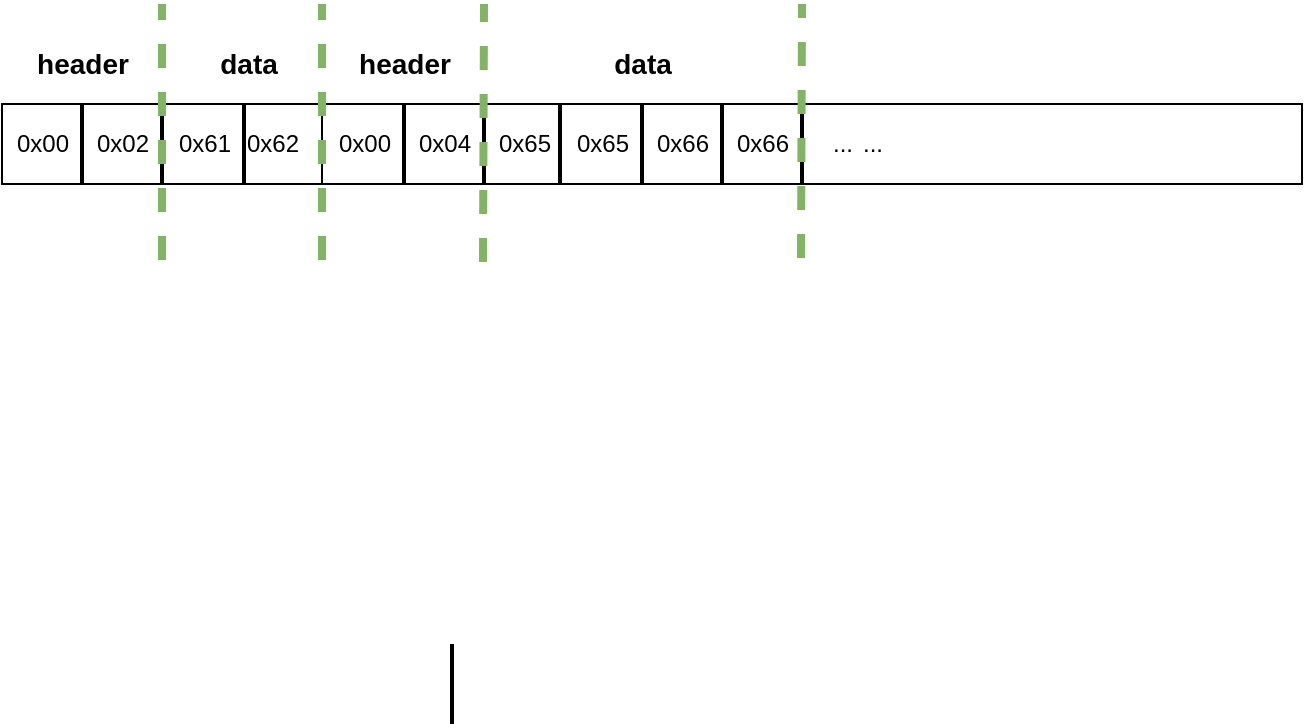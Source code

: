 <mxfile version="13.1.3">
    <diagram id="6hGFLwfOUW9BJ-s0fimq" name="Page-1">
        <mxGraphModel dx="1355" dy="506" grid="1" gridSize="10" guides="1" tooltips="1" connect="1" arrows="1" fold="1" page="1" pageScale="1" pageWidth="827" pageHeight="1169" math="0" shadow="0">
            <root>
                <mxCell id="0"/>
                <mxCell id="1" parent="0"/>
                <mxCell id="2" value="" style="rounded=0;whiteSpace=wrap;html=1;strokeWidth=1;perimeterSpacing=1;shadow=0;glass=0;gradientColor=none;" vertex="1" parent="1">
                    <mxGeometry x="40" y="160" width="650" height="40" as="geometry"/>
                </mxCell>
                <mxCell id="6" value="" style="line;strokeWidth=2;direction=south;html=1;" vertex="1" parent="1">
                    <mxGeometry x="236" y="160" width="10" height="40" as="geometry"/>
                </mxCell>
                <mxCell id="11" value="" style="rounded=0;whiteSpace=wrap;html=1;shadow=0;glass=0;strokeWidth=1;" vertex="1" parent="1">
                    <mxGeometry x="40" y="160" width="160" height="40" as="geometry"/>
                </mxCell>
                <mxCell id="12" value="header" style="text;strokeColor=none;fillColor=none;html=1;fontSize=14;fontStyle=1;verticalAlign=middle;align=center;rounded=0;shadow=0;glass=0;" vertex="1" parent="1">
                    <mxGeometry x="52.5" y="120" width="55" height="40" as="geometry"/>
                </mxCell>
                <mxCell id="5" value="" style="line;strokeWidth=2;direction=south;html=1;" vertex="1" parent="1">
                    <mxGeometry x="75" y="160" width="10" height="40" as="geometry"/>
                </mxCell>
                <mxCell id="15" value="" style="line;strokeWidth=2;direction=south;html=1;" vertex="1" parent="1">
                    <mxGeometry x="115" y="160" width="10" height="40" as="geometry"/>
                </mxCell>
                <mxCell id="16" value="" style="line;strokeWidth=2;direction=south;html=1;" vertex="1" parent="1">
                    <mxGeometry x="156" y="160" width="10" height="40" as="geometry"/>
                </mxCell>
                <mxCell id="17" value="0x00" style="text;html=1;align=center;verticalAlign=middle;resizable=0;points=[];autosize=1;" vertex="1" parent="1">
                    <mxGeometry x="40" y="170" width="40" height="20" as="geometry"/>
                </mxCell>
                <mxCell id="18" value="0x02" style="text;html=1;align=center;verticalAlign=middle;resizable=0;points=[];autosize=1;" vertex="1" parent="1">
                    <mxGeometry x="80" y="170" width="40" height="20" as="geometry"/>
                </mxCell>
                <mxCell id="19" value="0x61" style="text;html=1;align=center;verticalAlign=middle;resizable=0;points=[];autosize=1;" vertex="1" parent="1">
                    <mxGeometry x="121" y="170" width="40" height="20" as="geometry"/>
                </mxCell>
                <mxCell id="20" value="0x62" style="text;html=1;align=center;verticalAlign=middle;resizable=0;points=[];autosize=1;" vertex="1" parent="1">
                    <mxGeometry x="155" y="170" width="40" height="20" as="geometry"/>
                </mxCell>
                <mxCell id="21" value="data" style="text;strokeColor=none;fillColor=none;html=1;fontSize=14;fontStyle=1;verticalAlign=middle;align=center;rounded=0;shadow=0;glass=0;" vertex="1" parent="1">
                    <mxGeometry x="135" y="120" width="55" height="40" as="geometry"/>
                </mxCell>
                <mxCell id="22" value="" style="endArrow=none;dashed=1;html=1;fillColor=#d5e8d4;strokeColor=#82b366;strokeWidth=4;" edge="1" parent="1">
                    <mxGeometry width="50" height="50" relative="1" as="geometry">
                        <mxPoint x="120" y="238" as="sourcePoint"/>
                        <mxPoint x="120" y="110" as="targetPoint"/>
                    </mxGeometry>
                </mxCell>
                <mxCell id="23" value="" style="line;strokeWidth=2;direction=south;html=1;" vertex="1" parent="1">
                    <mxGeometry x="276" y="160" width="10" height="40" as="geometry"/>
                </mxCell>
                <mxCell id="24" value="" style="line;strokeWidth=2;direction=south;html=1;" vertex="1" parent="1">
                    <mxGeometry x="260" y="430" width="10" height="40" as="geometry"/>
                </mxCell>
                <mxCell id="25" value="" style="line;strokeWidth=2;direction=south;html=1;" vertex="1" parent="1">
                    <mxGeometry x="314" y="160" width="10" height="40" as="geometry"/>
                </mxCell>
                <mxCell id="26" value="" style="line;strokeWidth=2;direction=south;html=1;" vertex="1" parent="1">
                    <mxGeometry x="355" y="160" width="10" height="40" as="geometry"/>
                </mxCell>
                <mxCell id="27" value="" style="line;strokeWidth=2;direction=south;html=1;" vertex="1" parent="1">
                    <mxGeometry x="395" y="160" width="10" height="40" as="geometry"/>
                </mxCell>
                <mxCell id="28" value="" style="line;strokeWidth=2;direction=south;html=1;" vertex="1" parent="1">
                    <mxGeometry x="435" y="160" width="10" height="40" as="geometry"/>
                </mxCell>
                <mxCell id="30" value="" style="endArrow=none;dashed=1;html=1;fillColor=#d5e8d4;strokeColor=#82b366;strokeWidth=4;" edge="1" parent="1">
                    <mxGeometry width="50" height="50" relative="1" as="geometry">
                        <mxPoint x="200" y="238" as="sourcePoint"/>
                        <mxPoint x="200" y="110" as="targetPoint"/>
                    </mxGeometry>
                </mxCell>
                <mxCell id="31" value="" style="endArrow=none;dashed=1;html=1;fillColor=#d5e8d4;strokeColor=#82b366;strokeWidth=4;" edge="1" parent="1">
                    <mxGeometry width="50" height="50" relative="1" as="geometry">
                        <mxPoint x="280.5" y="239" as="sourcePoint"/>
                        <mxPoint x="281" y="110" as="targetPoint"/>
                    </mxGeometry>
                </mxCell>
                <mxCell id="32" value="" style="endArrow=none;dashed=1;html=1;fillColor=#d5e8d4;strokeColor=#82b366;strokeWidth=4;" edge="1" parent="1">
                    <mxGeometry width="50" height="50" relative="1" as="geometry">
                        <mxPoint x="439.5" y="237" as="sourcePoint"/>
                        <mxPoint x="440" y="110" as="targetPoint"/>
                    </mxGeometry>
                </mxCell>
                <mxCell id="33" value="0x00" style="text;html=1;align=center;verticalAlign=middle;resizable=0;points=[];autosize=1;" vertex="1" parent="1">
                    <mxGeometry x="201" y="170" width="40" height="20" as="geometry"/>
                </mxCell>
                <mxCell id="34" value="0x04" style="text;html=1;align=center;verticalAlign=middle;resizable=0;points=[];autosize=1;" vertex="1" parent="1">
                    <mxGeometry x="241" y="170" width="40" height="20" as="geometry"/>
                </mxCell>
                <mxCell id="36" value="0x65" style="text;html=1;align=center;verticalAlign=middle;resizable=0;points=[];autosize=1;" vertex="1" parent="1">
                    <mxGeometry x="281" y="170" width="40" height="20" as="geometry"/>
                </mxCell>
                <mxCell id="37" value="0x65" style="text;html=1;align=center;verticalAlign=middle;resizable=0;points=[];autosize=1;" vertex="1" parent="1">
                    <mxGeometry x="320" y="170" width="40" height="20" as="geometry"/>
                </mxCell>
                <mxCell id="38" value="0x66" style="text;html=1;align=center;verticalAlign=middle;resizable=0;points=[];autosize=1;" vertex="1" parent="1">
                    <mxGeometry x="360" y="170" width="40" height="20" as="geometry"/>
                </mxCell>
                <mxCell id="39" value="0x66" style="text;html=1;align=center;verticalAlign=middle;resizable=0;points=[];autosize=1;" vertex="1" parent="1">
                    <mxGeometry x="400" y="170" width="40" height="20" as="geometry"/>
                </mxCell>
                <mxCell id="40" value="header" style="text;strokeColor=none;fillColor=none;html=1;fontSize=14;fontStyle=1;verticalAlign=middle;align=center;rounded=0;shadow=0;glass=0;" vertex="1" parent="1">
                    <mxGeometry x="213.5" y="120" width="55" height="40" as="geometry"/>
                </mxCell>
                <mxCell id="42" value="data" style="text;strokeColor=none;fillColor=none;html=1;fontSize=14;fontStyle=1;verticalAlign=middle;align=center;rounded=0;shadow=0;glass=0;" vertex="1" parent="1">
                    <mxGeometry x="332.5" y="120" width="55" height="40" as="geometry"/>
                </mxCell>
                <mxCell id="43" value="..." style="text;html=1;align=center;verticalAlign=middle;resizable=0;points=[];autosize=1;strokeWidth=16;fontsize:16px;" vertex="1" parent="1">
                    <mxGeometry x="445" y="170" width="30" height="20" as="geometry"/>
                </mxCell>
                <mxCell id="45" value="..." style="text;html=1;align=center;verticalAlign=middle;resizable=0;points=[];autosize=1;strokeWidth=16;fontsize:16px;" vertex="1" parent="1">
                    <mxGeometry x="460" y="170" width="30" height="20" as="geometry"/>
                </mxCell>
            </root>
        </mxGraphModel>
    </diagram>
</mxfile>